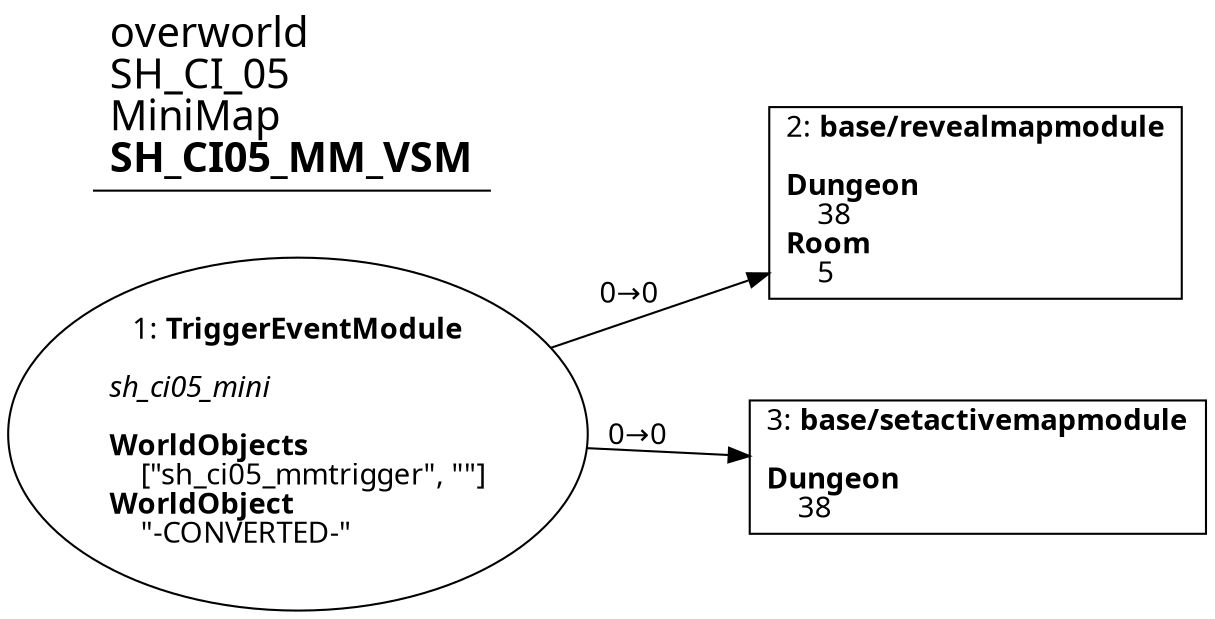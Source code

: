 digraph {
    layout = fdp;
    overlap = prism;
    sep = "+16";
    splines = spline;

    node [ shape = box ];

    graph [ fontname = "Segoe UI" ];
    node [ fontname = "Segoe UI" ];
    edge [ fontname = "Segoe UI" ];

    1 [ label = <1: <b>TriggerEventModule</b><br/><br/><i>sh_ci05_mini<br align="left"/></i><br align="left"/><b>WorldObjects</b><br align="left"/>    [&quot;sh_ci05_mmtrigger&quot;, &quot;&quot;]<br align="left"/><b>WorldObject</b><br align="left"/>    &quot;-CONVERTED-&quot;<br align="left"/>> ];
    1 [ shape = oval ]
    1 [ pos = "0.17500001,-0.3!" ];
    1 -> 2 [ label = "0→0" ];
    1 -> 3 [ label = "0→0" ];

    2 [ label = <2: <b>base/revealmapmodule</b><br/><br/><b>Dungeon</b><br align="left"/>    38<br align="left"/><b>Room</b><br align="left"/>    5<br align="left"/>> ];
    2 [ pos = "0.46300003,-0.245!" ];

    3 [ label = <3: <b>base/setactivemapmodule</b><br/><br/><b>Dungeon</b><br align="left"/>    38<br align="left"/>> ];
    3 [ pos = "0.46400002,-0.35700002!" ];

    title [ pos = "0.17400001,-0.24400002!" ];
    title [ shape = underline ];
    title [ label = <<font point-size="20">overworld<br align="left"/>SH_CI_05<br align="left"/>MiniMap<br align="left"/><b>SH_CI05_MM_VSM</b><br align="left"/></font>> ];
}
